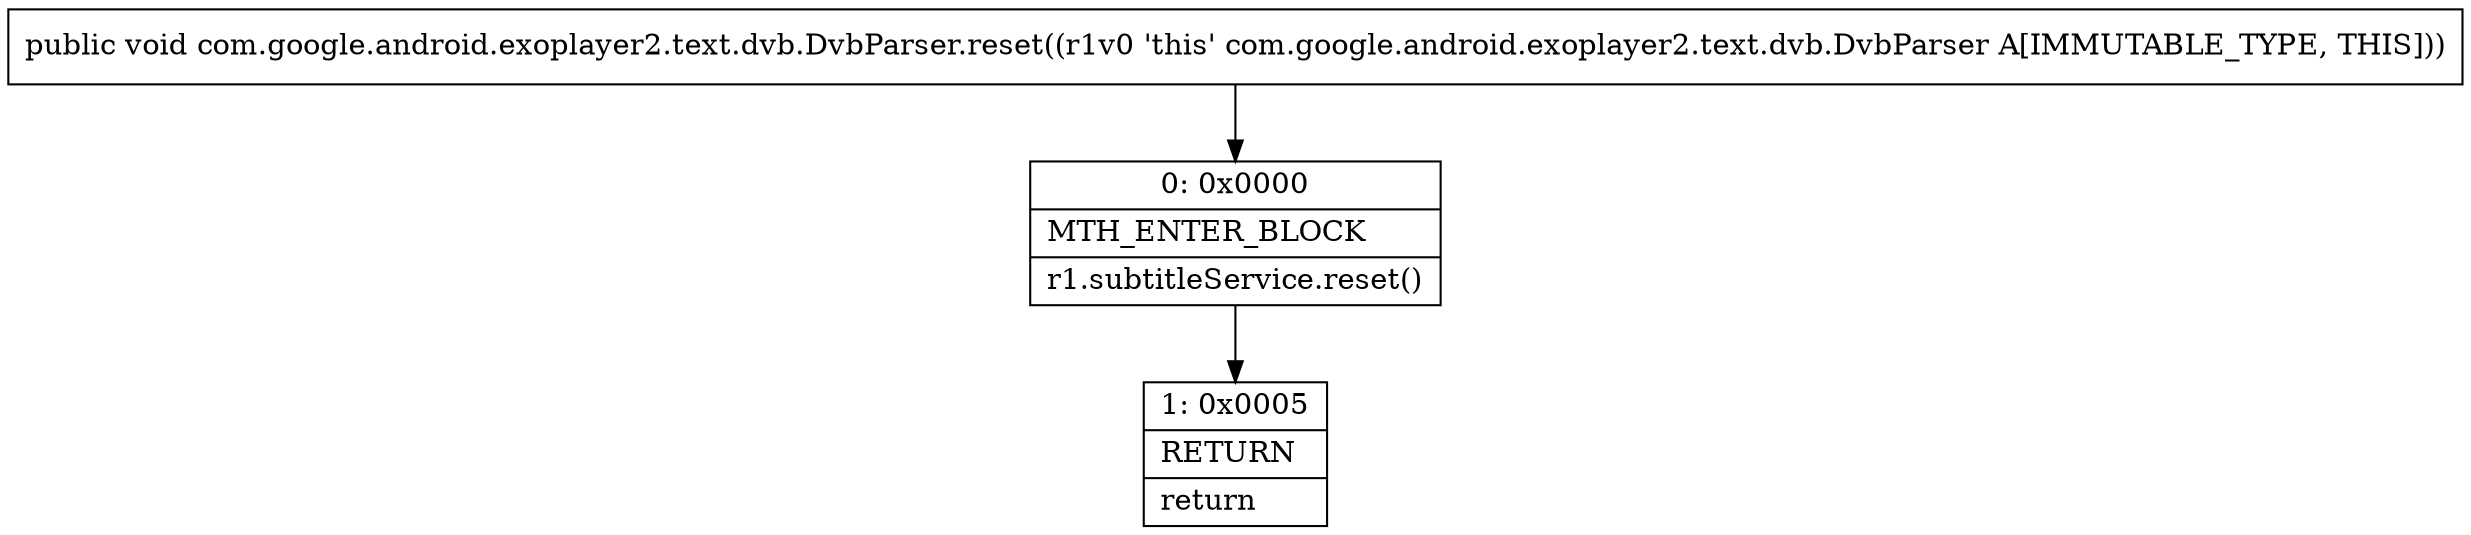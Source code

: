 digraph "CFG forcom.google.android.exoplayer2.text.dvb.DvbParser.reset()V" {
Node_0 [shape=record,label="{0\:\ 0x0000|MTH_ENTER_BLOCK\l|r1.subtitleService.reset()\l}"];
Node_1 [shape=record,label="{1\:\ 0x0005|RETURN\l|return\l}"];
MethodNode[shape=record,label="{public void com.google.android.exoplayer2.text.dvb.DvbParser.reset((r1v0 'this' com.google.android.exoplayer2.text.dvb.DvbParser A[IMMUTABLE_TYPE, THIS])) }"];
MethodNode -> Node_0;
Node_0 -> Node_1;
}

